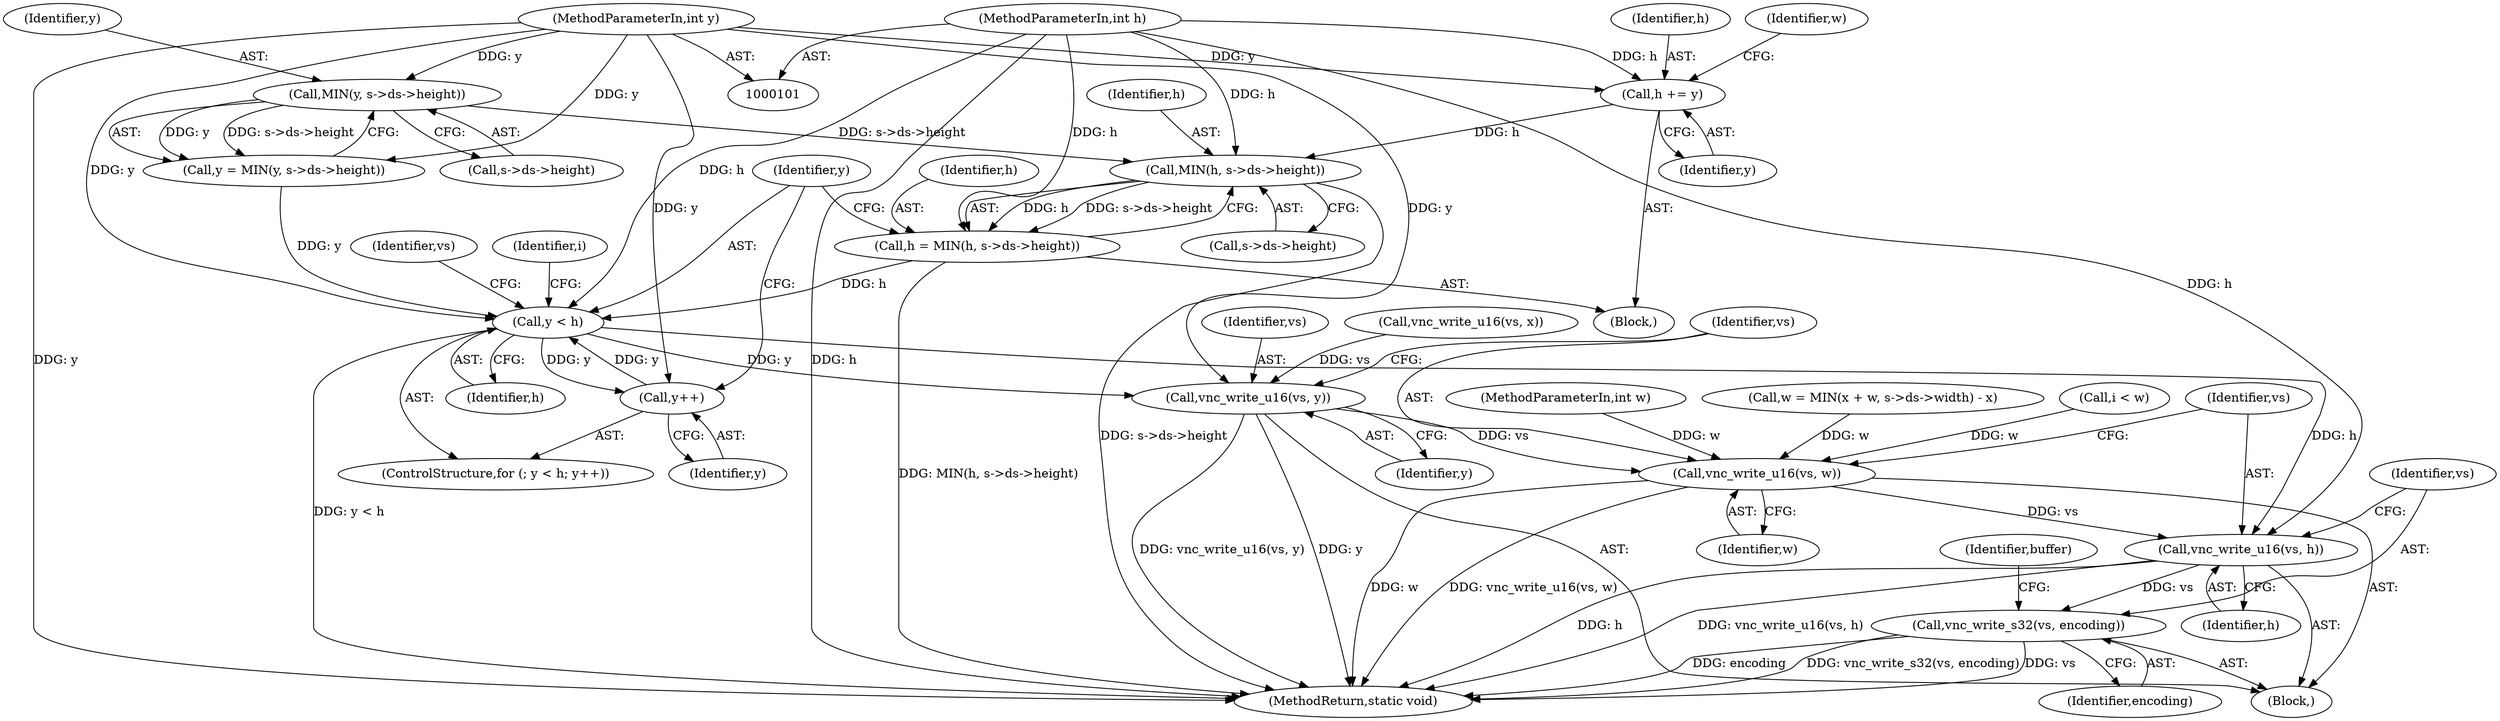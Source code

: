 digraph "0_qemu_9f64916da20eea67121d544698676295bbb105a7_10@pointer" {
"1000178" [label="(Call,MIN(h, s->ds->height))"];
"1000122" [label="(Call,h += y)"];
"1000104" [label="(MethodParameterIn,int y)"];
"1000106" [label="(MethodParameterIn,int h)"];
"1000156" [label="(Call,MIN(y, s->ds->height))"];
"1000176" [label="(Call,h = MIN(h, s->ds->height))"];
"1000186" [label="(Call,y < h)"];
"1000189" [label="(Call,y++)"];
"1000205" [label="(Call,vnc_write_u16(vs, y))"];
"1000208" [label="(Call,vnc_write_u16(vs, w))"];
"1000211" [label="(Call,vnc_write_u16(vs, h))"];
"1000214" [label="(Call,vnc_write_s32(vs, encoding))"];
"1000209" [label="(Identifier,vs)"];
"1000190" [label="(Identifier,y)"];
"1000124" [label="(Identifier,y)"];
"1000177" [label="(Identifier,h)"];
"1000156" [label="(Call,MIN(y, s->ds->height))"];
"1000186" [label="(Call,y < h)"];
"1000123" [label="(Identifier,h)"];
"1000210" [label="(Identifier,w)"];
"1000203" [label="(Identifier,vs)"];
"1000195" [label="(Call,i < w)"];
"1000212" [label="(Identifier,vs)"];
"1000105" [label="(MethodParameterIn,int w)"];
"1000187" [label="(Identifier,y)"];
"1000417" [label="(MethodReturn,static void)"];
"1000211" [label="(Call,vnc_write_u16(vs, h))"];
"1000214" [label="(Call,vnc_write_s32(vs, encoding))"];
"1000157" [label="(Identifier,y)"];
"1000126" [label="(Identifier,w)"];
"1000178" [label="(Call,MIN(h, s->ds->height))"];
"1000205" [label="(Call,vnc_write_u16(vs, y))"];
"1000201" [label="(Block,)"];
"1000189" [label="(Call,y++)"];
"1000176" [label="(Call,h = MIN(h, s->ds->height))"];
"1000213" [label="(Identifier,h)"];
"1000107" [label="(Block,)"];
"1000106" [label="(MethodParameterIn,int h)"];
"1000215" [label="(Identifier,vs)"];
"1000158" [label="(Call,s->ds->height)"];
"1000206" [label="(Identifier,vs)"];
"1000180" [label="(Call,s->ds->height)"];
"1000163" [label="(Call,w = MIN(x + w, s->ds->width) - x)"];
"1000154" [label="(Call,y = MIN(y, s->ds->height))"];
"1000122" [label="(Call,h += y)"];
"1000188" [label="(Identifier,h)"];
"1000208" [label="(Call,vnc_write_u16(vs, w))"];
"1000216" [label="(Identifier,encoding)"];
"1000179" [label="(Identifier,h)"];
"1000193" [label="(Identifier,i)"];
"1000202" [label="(Call,vnc_write_u16(vs, x))"];
"1000222" [label="(Identifier,buffer)"];
"1000104" [label="(MethodParameterIn,int y)"];
"1000185" [label="(ControlStructure,for (; y < h; y++))"];
"1000207" [label="(Identifier,y)"];
"1000178" -> "1000176"  [label="AST: "];
"1000178" -> "1000180"  [label="CFG: "];
"1000179" -> "1000178"  [label="AST: "];
"1000180" -> "1000178"  [label="AST: "];
"1000176" -> "1000178"  [label="CFG: "];
"1000178" -> "1000417"  [label="DDG: s->ds->height"];
"1000178" -> "1000176"  [label="DDG: h"];
"1000178" -> "1000176"  [label="DDG: s->ds->height"];
"1000122" -> "1000178"  [label="DDG: h"];
"1000106" -> "1000178"  [label="DDG: h"];
"1000156" -> "1000178"  [label="DDG: s->ds->height"];
"1000122" -> "1000107"  [label="AST: "];
"1000122" -> "1000124"  [label="CFG: "];
"1000123" -> "1000122"  [label="AST: "];
"1000124" -> "1000122"  [label="AST: "];
"1000126" -> "1000122"  [label="CFG: "];
"1000104" -> "1000122"  [label="DDG: y"];
"1000106" -> "1000122"  [label="DDG: h"];
"1000104" -> "1000101"  [label="AST: "];
"1000104" -> "1000417"  [label="DDG: y"];
"1000104" -> "1000154"  [label="DDG: y"];
"1000104" -> "1000156"  [label="DDG: y"];
"1000104" -> "1000186"  [label="DDG: y"];
"1000104" -> "1000189"  [label="DDG: y"];
"1000104" -> "1000205"  [label="DDG: y"];
"1000106" -> "1000101"  [label="AST: "];
"1000106" -> "1000417"  [label="DDG: h"];
"1000106" -> "1000176"  [label="DDG: h"];
"1000106" -> "1000186"  [label="DDG: h"];
"1000106" -> "1000211"  [label="DDG: h"];
"1000156" -> "1000154"  [label="AST: "];
"1000156" -> "1000158"  [label="CFG: "];
"1000157" -> "1000156"  [label="AST: "];
"1000158" -> "1000156"  [label="AST: "];
"1000154" -> "1000156"  [label="CFG: "];
"1000156" -> "1000154"  [label="DDG: y"];
"1000156" -> "1000154"  [label="DDG: s->ds->height"];
"1000176" -> "1000107"  [label="AST: "];
"1000177" -> "1000176"  [label="AST: "];
"1000187" -> "1000176"  [label="CFG: "];
"1000176" -> "1000417"  [label="DDG: MIN(h, s->ds->height)"];
"1000176" -> "1000186"  [label="DDG: h"];
"1000186" -> "1000185"  [label="AST: "];
"1000186" -> "1000188"  [label="CFG: "];
"1000187" -> "1000186"  [label="AST: "];
"1000188" -> "1000186"  [label="AST: "];
"1000193" -> "1000186"  [label="CFG: "];
"1000203" -> "1000186"  [label="CFG: "];
"1000186" -> "1000417"  [label="DDG: y < h"];
"1000189" -> "1000186"  [label="DDG: y"];
"1000154" -> "1000186"  [label="DDG: y"];
"1000186" -> "1000189"  [label="DDG: y"];
"1000186" -> "1000205"  [label="DDG: y"];
"1000186" -> "1000211"  [label="DDG: h"];
"1000189" -> "1000185"  [label="AST: "];
"1000189" -> "1000190"  [label="CFG: "];
"1000190" -> "1000189"  [label="AST: "];
"1000187" -> "1000189"  [label="CFG: "];
"1000205" -> "1000201"  [label="AST: "];
"1000205" -> "1000207"  [label="CFG: "];
"1000206" -> "1000205"  [label="AST: "];
"1000207" -> "1000205"  [label="AST: "];
"1000209" -> "1000205"  [label="CFG: "];
"1000205" -> "1000417"  [label="DDG: y"];
"1000205" -> "1000417"  [label="DDG: vnc_write_u16(vs, y)"];
"1000202" -> "1000205"  [label="DDG: vs"];
"1000205" -> "1000208"  [label="DDG: vs"];
"1000208" -> "1000201"  [label="AST: "];
"1000208" -> "1000210"  [label="CFG: "];
"1000209" -> "1000208"  [label="AST: "];
"1000210" -> "1000208"  [label="AST: "];
"1000212" -> "1000208"  [label="CFG: "];
"1000208" -> "1000417"  [label="DDG: w"];
"1000208" -> "1000417"  [label="DDG: vnc_write_u16(vs, w)"];
"1000163" -> "1000208"  [label="DDG: w"];
"1000195" -> "1000208"  [label="DDG: w"];
"1000105" -> "1000208"  [label="DDG: w"];
"1000208" -> "1000211"  [label="DDG: vs"];
"1000211" -> "1000201"  [label="AST: "];
"1000211" -> "1000213"  [label="CFG: "];
"1000212" -> "1000211"  [label="AST: "];
"1000213" -> "1000211"  [label="AST: "];
"1000215" -> "1000211"  [label="CFG: "];
"1000211" -> "1000417"  [label="DDG: h"];
"1000211" -> "1000417"  [label="DDG: vnc_write_u16(vs, h)"];
"1000211" -> "1000214"  [label="DDG: vs"];
"1000214" -> "1000201"  [label="AST: "];
"1000214" -> "1000216"  [label="CFG: "];
"1000215" -> "1000214"  [label="AST: "];
"1000216" -> "1000214"  [label="AST: "];
"1000222" -> "1000214"  [label="CFG: "];
"1000214" -> "1000417"  [label="DDG: encoding"];
"1000214" -> "1000417"  [label="DDG: vnc_write_s32(vs, encoding)"];
"1000214" -> "1000417"  [label="DDG: vs"];
}
